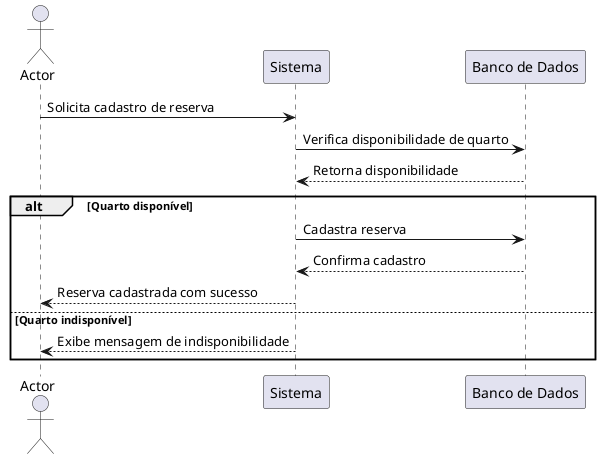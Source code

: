 @startuml
actor Actor
participant "Sistema" as Sistema
participant "Banco de Dados" as BD

Actor -> Sistema : Solicita cadastro de reserva
Sistema -> BD : Verifica disponibilidade de quarto
BD --> Sistema : Retorna disponibilidade
alt Quarto disponível
    Sistema -> BD : Cadastra reserva
    BD --> Sistema : Confirma cadastro
    Sistema --> Actor : Reserva cadastrada com sucesso
else Quarto indisponível
    Sistema --> Actor : Exibe mensagem de indisponibilidade
end
@enduml
